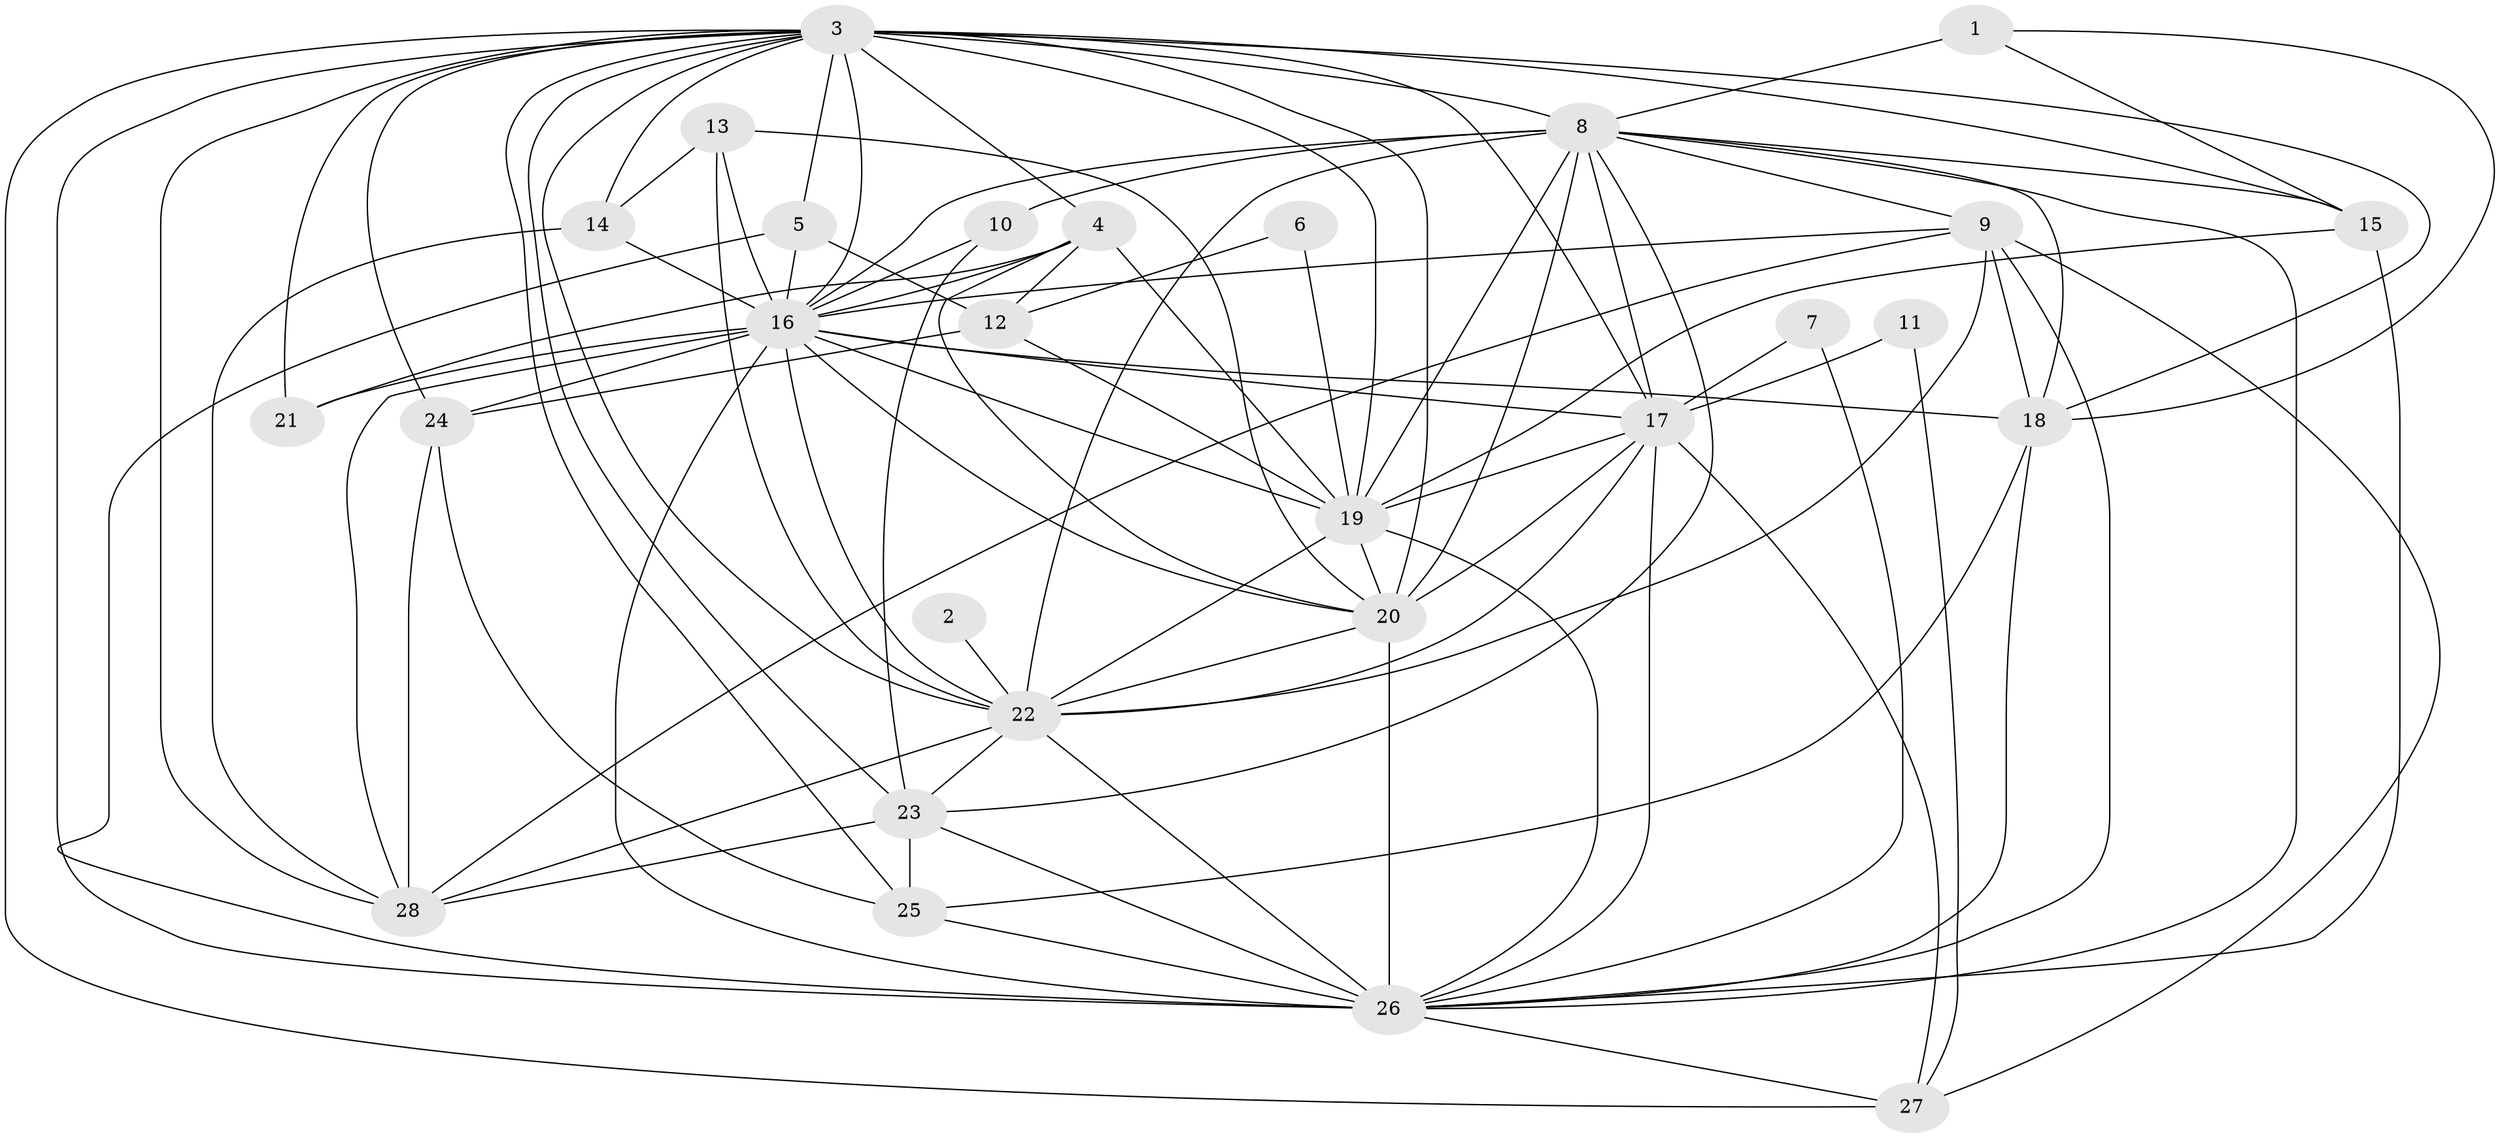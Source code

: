 // original degree distribution, {28: 0.010752688172043012, 15: 0.021505376344086023, 18: 0.010752688172043012, 23: 0.021505376344086023, 24: 0.010752688172043012, 14: 0.021505376344086023, 17: 0.010752688172043012, 3: 0.1935483870967742, 6: 0.03225806451612903, 4: 0.13978494623655913, 2: 0.5053763440860215, 8: 0.010752688172043012, 5: 0.010752688172043012}
// Generated by graph-tools (version 1.1) at 2025/36/03/04/25 23:36:17]
// undirected, 28 vertices, 96 edges
graph export_dot {
  node [color=gray90,style=filled];
  1;
  2;
  3;
  4;
  5;
  6;
  7;
  8;
  9;
  10;
  11;
  12;
  13;
  14;
  15;
  16;
  17;
  18;
  19;
  20;
  21;
  22;
  23;
  24;
  25;
  26;
  27;
  28;
  1 -- 8 [weight=2.0];
  1 -- 15 [weight=1.0];
  1 -- 18 [weight=1.0];
  2 -- 22 [weight=1.0];
  3 -- 4 [weight=1.0];
  3 -- 5 [weight=1.0];
  3 -- 8 [weight=3.0];
  3 -- 14 [weight=1.0];
  3 -- 15 [weight=1.0];
  3 -- 16 [weight=1.0];
  3 -- 17 [weight=2.0];
  3 -- 18 [weight=1.0];
  3 -- 19 [weight=3.0];
  3 -- 20 [weight=1.0];
  3 -- 21 [weight=1.0];
  3 -- 22 [weight=1.0];
  3 -- 23 [weight=1.0];
  3 -- 24 [weight=1.0];
  3 -- 25 [weight=1.0];
  3 -- 26 [weight=3.0];
  3 -- 27 [weight=2.0];
  3 -- 28 [weight=1.0];
  4 -- 12 [weight=1.0];
  4 -- 16 [weight=1.0];
  4 -- 19 [weight=1.0];
  4 -- 20 [weight=1.0];
  4 -- 21 [weight=1.0];
  5 -- 12 [weight=1.0];
  5 -- 16 [weight=1.0];
  5 -- 26 [weight=1.0];
  6 -- 12 [weight=1.0];
  6 -- 19 [weight=1.0];
  7 -- 17 [weight=1.0];
  7 -- 26 [weight=1.0];
  8 -- 9 [weight=1.0];
  8 -- 10 [weight=1.0];
  8 -- 15 [weight=1.0];
  8 -- 16 [weight=3.0];
  8 -- 17 [weight=3.0];
  8 -- 18 [weight=1.0];
  8 -- 19 [weight=2.0];
  8 -- 20 [weight=2.0];
  8 -- 22 [weight=5.0];
  8 -- 23 [weight=1.0];
  8 -- 26 [weight=5.0];
  9 -- 16 [weight=1.0];
  9 -- 18 [weight=1.0];
  9 -- 22 [weight=1.0];
  9 -- 26 [weight=1.0];
  9 -- 27 [weight=1.0];
  9 -- 28 [weight=1.0];
  10 -- 16 [weight=1.0];
  10 -- 23 [weight=2.0];
  11 -- 17 [weight=1.0];
  11 -- 27 [weight=1.0];
  12 -- 19 [weight=1.0];
  12 -- 24 [weight=1.0];
  13 -- 14 [weight=1.0];
  13 -- 16 [weight=1.0];
  13 -- 20 [weight=1.0];
  13 -- 22 [weight=1.0];
  14 -- 16 [weight=1.0];
  14 -- 28 [weight=1.0];
  15 -- 19 [weight=1.0];
  15 -- 26 [weight=1.0];
  16 -- 17 [weight=1.0];
  16 -- 18 [weight=1.0];
  16 -- 19 [weight=2.0];
  16 -- 20 [weight=2.0];
  16 -- 21 [weight=2.0];
  16 -- 22 [weight=2.0];
  16 -- 24 [weight=2.0];
  16 -- 26 [weight=3.0];
  16 -- 28 [weight=2.0];
  17 -- 19 [weight=1.0];
  17 -- 20 [weight=2.0];
  17 -- 22 [weight=2.0];
  17 -- 26 [weight=2.0];
  17 -- 27 [weight=1.0];
  18 -- 25 [weight=1.0];
  18 -- 26 [weight=1.0];
  19 -- 20 [weight=1.0];
  19 -- 22 [weight=2.0];
  19 -- 26 [weight=2.0];
  20 -- 22 [weight=2.0];
  20 -- 26 [weight=4.0];
  22 -- 23 [weight=2.0];
  22 -- 26 [weight=3.0];
  22 -- 28 [weight=1.0];
  23 -- 25 [weight=1.0];
  23 -- 26 [weight=1.0];
  23 -- 28 [weight=1.0];
  24 -- 25 [weight=1.0];
  24 -- 28 [weight=2.0];
  25 -- 26 [weight=1.0];
  26 -- 27 [weight=1.0];
}
